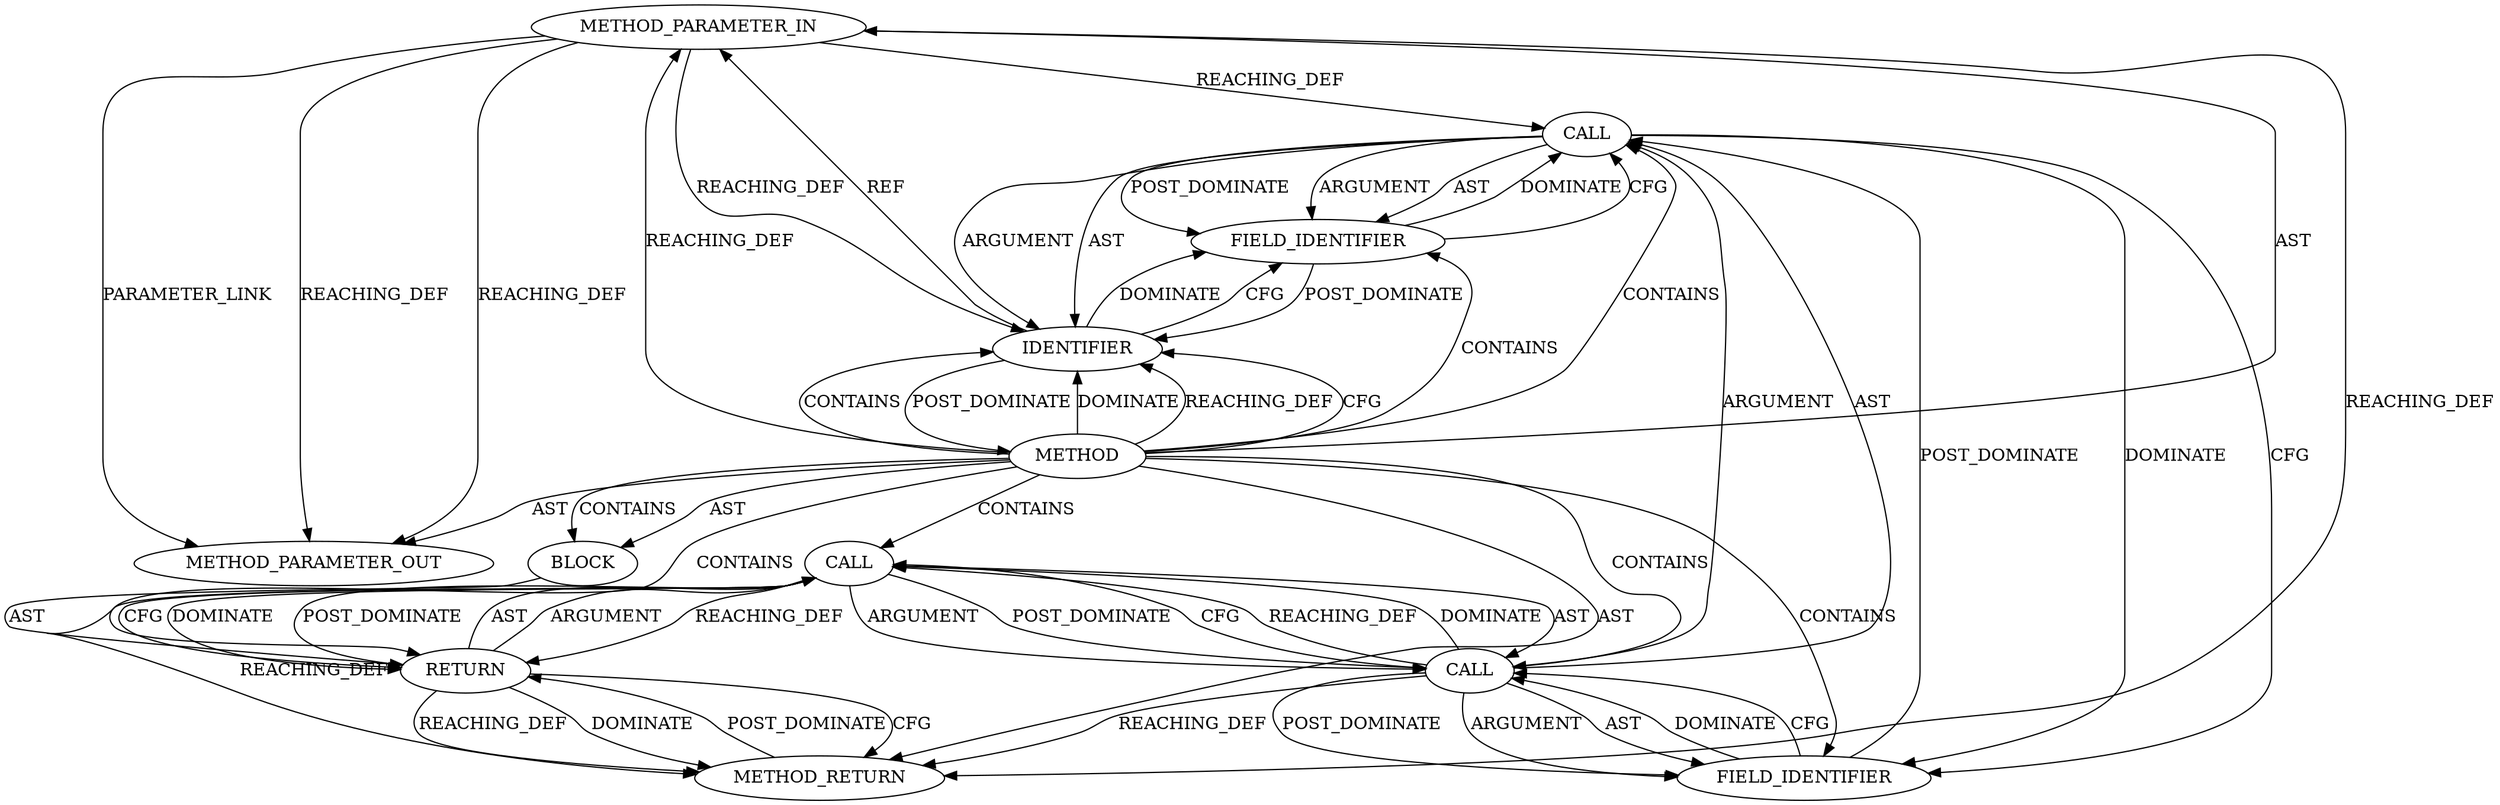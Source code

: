 digraph {
  13024 [label=METHOD_PARAMETER_OUT ORDER=1 CODE="const struct ceph_msg *msg" IS_VARIADIC=false COLUMN_NUMBER=22 LINE_NUMBER=357 TYPE_FULL_NAME="ceph_msg*" EVALUATION_STRATEGY="BY_VALUE" INDEX=1 NAME="msg"]
  1110 [label=FIELD_IDENTIFIER ORDER=2 ARGUMENT_INDEX=2 CODE="hdr" COLUMN_NUMBER=21 LINE_NUMBER=359 CANONICAL_NAME="hdr"]
  1105 [label=RETURN ORDER=1 ARGUMENT_INDEX=-1 CODE="return le32_to_cpu(msg->hdr.front_len);" COLUMN_NUMBER=2 LINE_NUMBER=359]
  1103 [label=METHOD_PARAMETER_IN ORDER=1 CODE="const struct ceph_msg *msg" IS_VARIADIC=false COLUMN_NUMBER=22 LINE_NUMBER=357 TYPE_FULL_NAME="ceph_msg*" EVALUATION_STRATEGY="BY_VALUE" INDEX=1 NAME="msg"]
  1108 [label=CALL ORDER=1 ARGUMENT_INDEX=1 CODE="msg->hdr" COLUMN_NUMBER=21 METHOD_FULL_NAME="<operator>.indirectFieldAccess" LINE_NUMBER=359 TYPE_FULL_NAME="<empty>" DISPATCH_TYPE="STATIC_DISPATCH" SIGNATURE="" NAME="<operator>.indirectFieldAccess"]
  1102 [label=METHOD COLUMN_NUMBER=1 LINE_NUMBER=357 COLUMN_NUMBER_END=1 IS_EXTERNAL=false SIGNATURE="int front_len (ceph_msg*)" NAME="front_len" AST_PARENT_TYPE="TYPE_DECL" AST_PARENT_FULL_NAME="file_code_old-a282a2f-decode_preamble-527.c:<global>" ORDER=22 CODE="static int front_len(const struct ceph_msg *msg)
{
	return le32_to_cpu(msg->hdr.front_len);
}" FULL_NAME="front_len" LINE_NUMBER_END=360 FILENAME="file_code_old-a282a2f-decode_preamble-527.c"]
  1107 [label=CALL ORDER=1 ARGUMENT_INDEX=1 CODE="msg->hdr.front_len" COLUMN_NUMBER=21 METHOD_FULL_NAME="<operator>.fieldAccess" LINE_NUMBER=359 TYPE_FULL_NAME="<empty>" DISPATCH_TYPE="STATIC_DISPATCH" SIGNATURE="" NAME="<operator>.fieldAccess"]
  1109 [label=IDENTIFIER ORDER=1 ARGUMENT_INDEX=1 CODE="msg" COLUMN_NUMBER=21 LINE_NUMBER=359 TYPE_FULL_NAME="ceph_msg*" NAME="msg"]
  1112 [label=METHOD_RETURN ORDER=3 CODE="RET" COLUMN_NUMBER=1 LINE_NUMBER=357 TYPE_FULL_NAME="int" EVALUATION_STRATEGY="BY_VALUE"]
  1111 [label=FIELD_IDENTIFIER ORDER=2 ARGUMENT_INDEX=2 CODE="front_len" COLUMN_NUMBER=21 LINE_NUMBER=359 CANONICAL_NAME="front_len"]
  1104 [label=BLOCK ORDER=2 ARGUMENT_INDEX=-1 CODE="{
	return le32_to_cpu(msg->hdr.front_len);
}" COLUMN_NUMBER=1 LINE_NUMBER=358 TYPE_FULL_NAME="void"]
  1106 [label=CALL ORDER=1 ARGUMENT_INDEX=-1 CODE="le32_to_cpu(msg->hdr.front_len)" COLUMN_NUMBER=9 METHOD_FULL_NAME="le32_to_cpu" LINE_NUMBER=359 TYPE_FULL_NAME="<empty>" DISPATCH_TYPE="STATIC_DISPATCH" SIGNATURE="" NAME="le32_to_cpu"]
  1102 -> 1103 [label=AST ]
  1106 -> 1105 [label=DOMINATE ]
  1106 -> 1107 [label=POST_DOMINATE ]
  1102 -> 1112 [label=AST ]
  1102 -> 13024 [label=AST ]
  1111 -> 1108 [label=POST_DOMINATE ]
  1106 -> 1112 [label=REACHING_DEF VARIABLE="le32_to_cpu(msg->hdr.front_len)"]
  1110 -> 1109 [label=POST_DOMINATE ]
  1108 -> 1109 [label=AST ]
  1103 -> 13024 [label=PARAMETER_LINK ]
  1106 -> 1105 [label=REACHING_DEF VARIABLE="le32_to_cpu(msg->hdr.front_len)"]
  1112 -> 1105 [label=POST_DOMINATE ]
  1108 -> 1109 [label=ARGUMENT ]
  1110 -> 1108 [label=DOMINATE ]
  1108 -> 1110 [label=POST_DOMINATE ]
  1107 -> 1106 [label=CFG ]
  1109 -> 1103 [label=REF ]
  1106 -> 1107 [label=AST ]
  1102 -> 1108 [label=CONTAINS ]
  1105 -> 1106 [label=POST_DOMINATE ]
  1109 -> 1110 [label=DOMINATE ]
  1102 -> 1107 [label=CONTAINS ]
  1110 -> 1108 [label=CFG ]
  1107 -> 1106 [label=REACHING_DEF VARIABLE="msg->hdr.front_len"]
  1107 -> 1111 [label=POST_DOMINATE ]
  1102 -> 1105 [label=CONTAINS ]
  1102 -> 1109 [label=DOMINATE ]
  1106 -> 1107 [label=ARGUMENT ]
  1111 -> 1107 [label=DOMINATE ]
  1109 -> 1110 [label=CFG ]
  1102 -> 1104 [label=AST ]
  1105 -> 1106 [label=AST ]
  1108 -> 1111 [label=DOMINATE ]
  1103 -> 1109 [label=REACHING_DEF VARIABLE="msg"]
  1105 -> 1106 [label=ARGUMENT ]
  1108 -> 1110 [label=ARGUMENT ]
  1106 -> 1105 [label=CFG ]
  1105 -> 1112 [label=CFG ]
  1105 -> 1112 [label=REACHING_DEF VARIABLE="<RET>"]
  1111 -> 1107 [label=CFG ]
  1107 -> 1108 [label=ARGUMENT ]
  1102 -> 1109 [label=REACHING_DEF VARIABLE=""]
  1102 -> 1103 [label=REACHING_DEF VARIABLE=""]
  1103 -> 1108 [label=REACHING_DEF VARIABLE="msg"]
  1107 -> 1108 [label=AST ]
  1103 -> 1112 [label=REACHING_DEF VARIABLE="msg"]
  1102 -> 1111 [label=CONTAINS ]
  1109 -> 1102 [label=POST_DOMINATE ]
  1107 -> 1106 [label=DOMINATE ]
  1105 -> 1112 [label=DOMINATE ]
  1107 -> 1111 [label=ARGUMENT ]
  1102 -> 1109 [label=CFG ]
  1107 -> 1111 [label=AST ]
  1102 -> 1104 [label=CONTAINS ]
  1107 -> 1112 [label=REACHING_DEF VARIABLE="msg->hdr.front_len"]
  1108 -> 1110 [label=AST ]
  1102 -> 1109 [label=CONTAINS ]
  1103 -> 13024 [label=REACHING_DEF VARIABLE="msg"]
  1103 -> 13024 [label=REACHING_DEF VARIABLE="msg"]
  1108 -> 1111 [label=CFG ]
  1102 -> 1110 [label=CONTAINS ]
  1102 -> 1106 [label=CONTAINS ]
  1104 -> 1105 [label=AST ]
}
